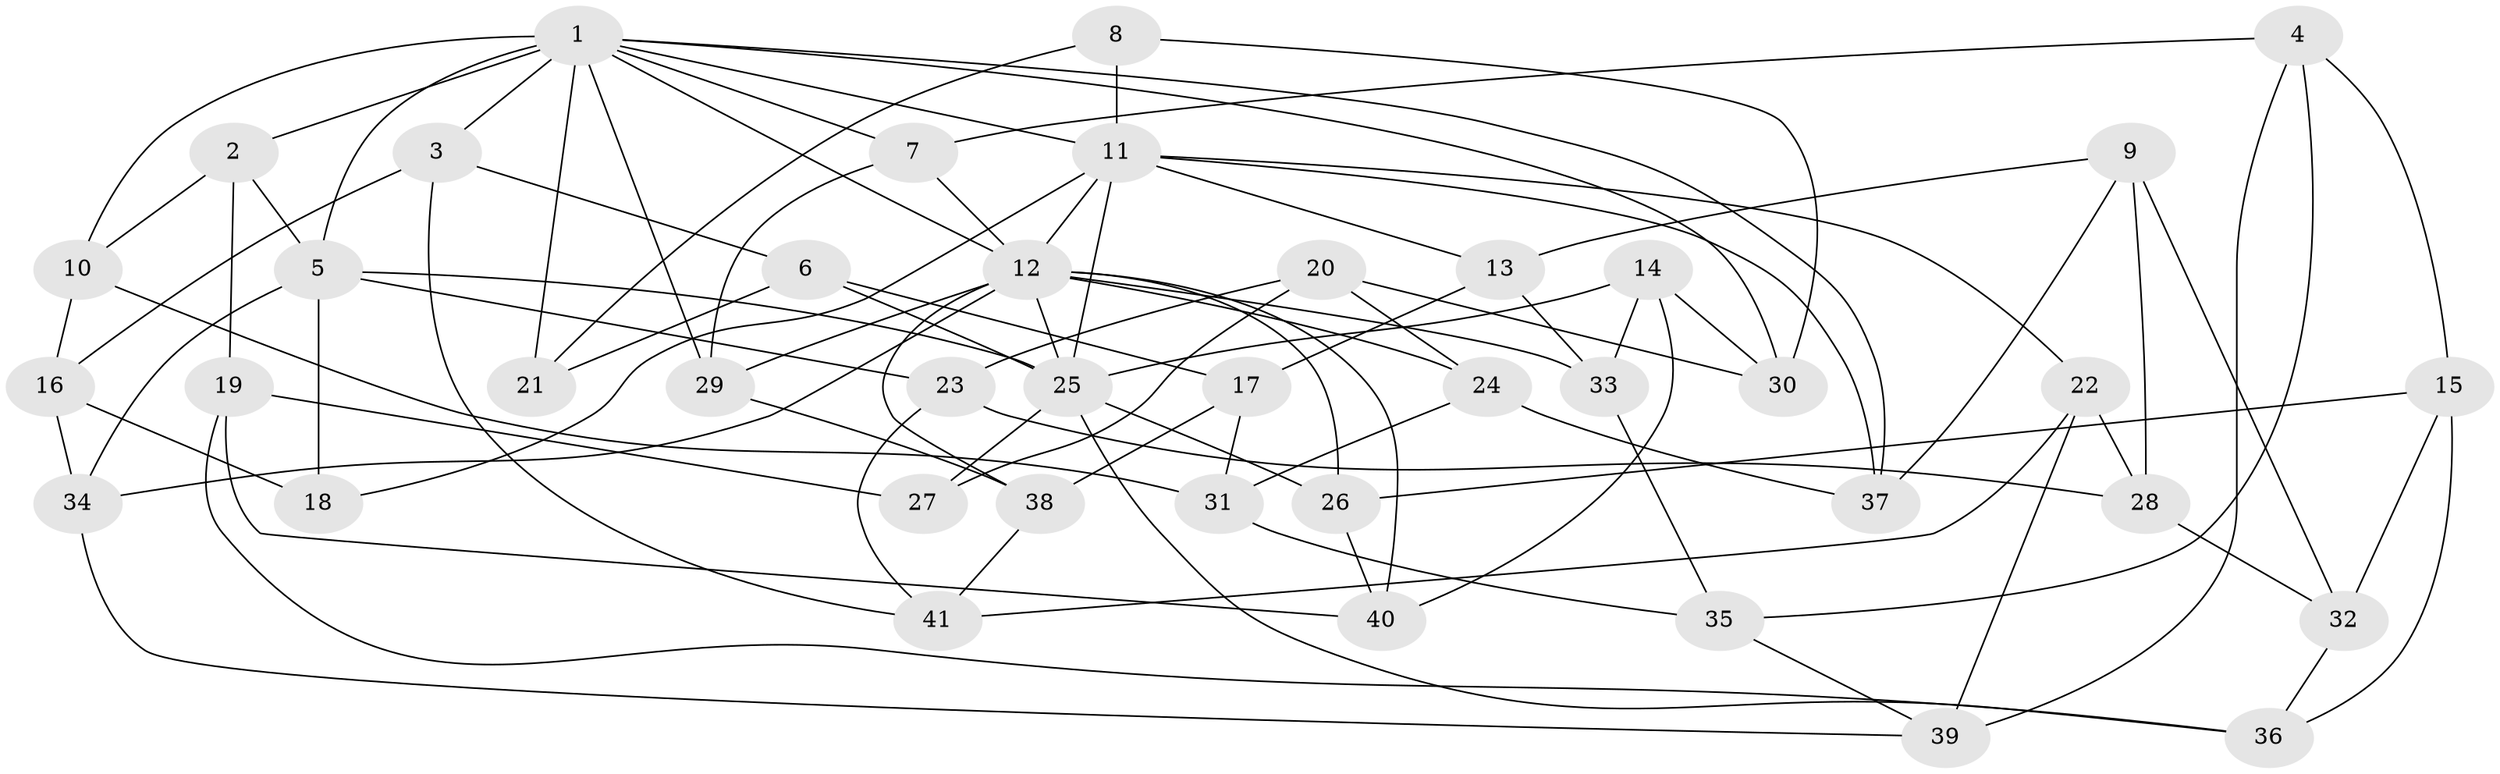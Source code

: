 // original degree distribution, {4: 1.0}
// Generated by graph-tools (version 1.1) at 2025/53/03/04/25 22:53:45]
// undirected, 41 vertices, 92 edges
graph export_dot {
  node [color=gray90,style=filled];
  1;
  2;
  3;
  4;
  5;
  6;
  7;
  8;
  9;
  10;
  11;
  12;
  13;
  14;
  15;
  16;
  17;
  18;
  19;
  20;
  21;
  22;
  23;
  24;
  25;
  26;
  27;
  28;
  29;
  30;
  31;
  32;
  33;
  34;
  35;
  36;
  37;
  38;
  39;
  40;
  41;
  1 -- 2 [weight=1.0];
  1 -- 3 [weight=1.0];
  1 -- 5 [weight=1.0];
  1 -- 7 [weight=1.0];
  1 -- 10 [weight=1.0];
  1 -- 11 [weight=1.0];
  1 -- 12 [weight=1.0];
  1 -- 21 [weight=2.0];
  1 -- 29 [weight=1.0];
  1 -- 30 [weight=1.0];
  1 -- 37 [weight=1.0];
  2 -- 5 [weight=1.0];
  2 -- 10 [weight=1.0];
  2 -- 19 [weight=1.0];
  3 -- 6 [weight=1.0];
  3 -- 16 [weight=1.0];
  3 -- 41 [weight=1.0];
  4 -- 7 [weight=1.0];
  4 -- 15 [weight=1.0];
  4 -- 35 [weight=1.0];
  4 -- 39 [weight=1.0];
  5 -- 18 [weight=2.0];
  5 -- 23 [weight=1.0];
  5 -- 25 [weight=2.0];
  5 -- 34 [weight=1.0];
  6 -- 17 [weight=1.0];
  6 -- 21 [weight=1.0];
  6 -- 25 [weight=1.0];
  7 -- 12 [weight=1.0];
  7 -- 29 [weight=1.0];
  8 -- 11 [weight=2.0];
  8 -- 21 [weight=1.0];
  8 -- 30 [weight=1.0];
  9 -- 13 [weight=1.0];
  9 -- 28 [weight=1.0];
  9 -- 32 [weight=1.0];
  9 -- 37 [weight=1.0];
  10 -- 16 [weight=1.0];
  10 -- 31 [weight=1.0];
  11 -- 12 [weight=1.0];
  11 -- 13 [weight=1.0];
  11 -- 18 [weight=1.0];
  11 -- 22 [weight=1.0];
  11 -- 25 [weight=2.0];
  11 -- 37 [weight=1.0];
  12 -- 24 [weight=1.0];
  12 -- 25 [weight=2.0];
  12 -- 26 [weight=1.0];
  12 -- 29 [weight=1.0];
  12 -- 33 [weight=1.0];
  12 -- 34 [weight=1.0];
  12 -- 38 [weight=1.0];
  12 -- 40 [weight=1.0];
  13 -- 17 [weight=1.0];
  13 -- 33 [weight=1.0];
  14 -- 25 [weight=1.0];
  14 -- 30 [weight=1.0];
  14 -- 33 [weight=1.0];
  14 -- 40 [weight=1.0];
  15 -- 26 [weight=1.0];
  15 -- 32 [weight=1.0];
  15 -- 36 [weight=1.0];
  16 -- 18 [weight=1.0];
  16 -- 34 [weight=1.0];
  17 -- 31 [weight=1.0];
  17 -- 38 [weight=1.0];
  19 -- 27 [weight=1.0];
  19 -- 36 [weight=1.0];
  19 -- 40 [weight=1.0];
  20 -- 23 [weight=1.0];
  20 -- 24 [weight=1.0];
  20 -- 27 [weight=1.0];
  20 -- 30 [weight=1.0];
  22 -- 28 [weight=1.0];
  22 -- 39 [weight=1.0];
  22 -- 41 [weight=1.0];
  23 -- 28 [weight=1.0];
  23 -- 41 [weight=1.0];
  24 -- 31 [weight=1.0];
  24 -- 37 [weight=1.0];
  25 -- 26 [weight=1.0];
  25 -- 27 [weight=2.0];
  25 -- 36 [weight=1.0];
  26 -- 40 [weight=1.0];
  28 -- 32 [weight=1.0];
  29 -- 38 [weight=1.0];
  31 -- 35 [weight=1.0];
  32 -- 36 [weight=1.0];
  33 -- 35 [weight=1.0];
  34 -- 39 [weight=1.0];
  35 -- 39 [weight=1.0];
  38 -- 41 [weight=1.0];
}
